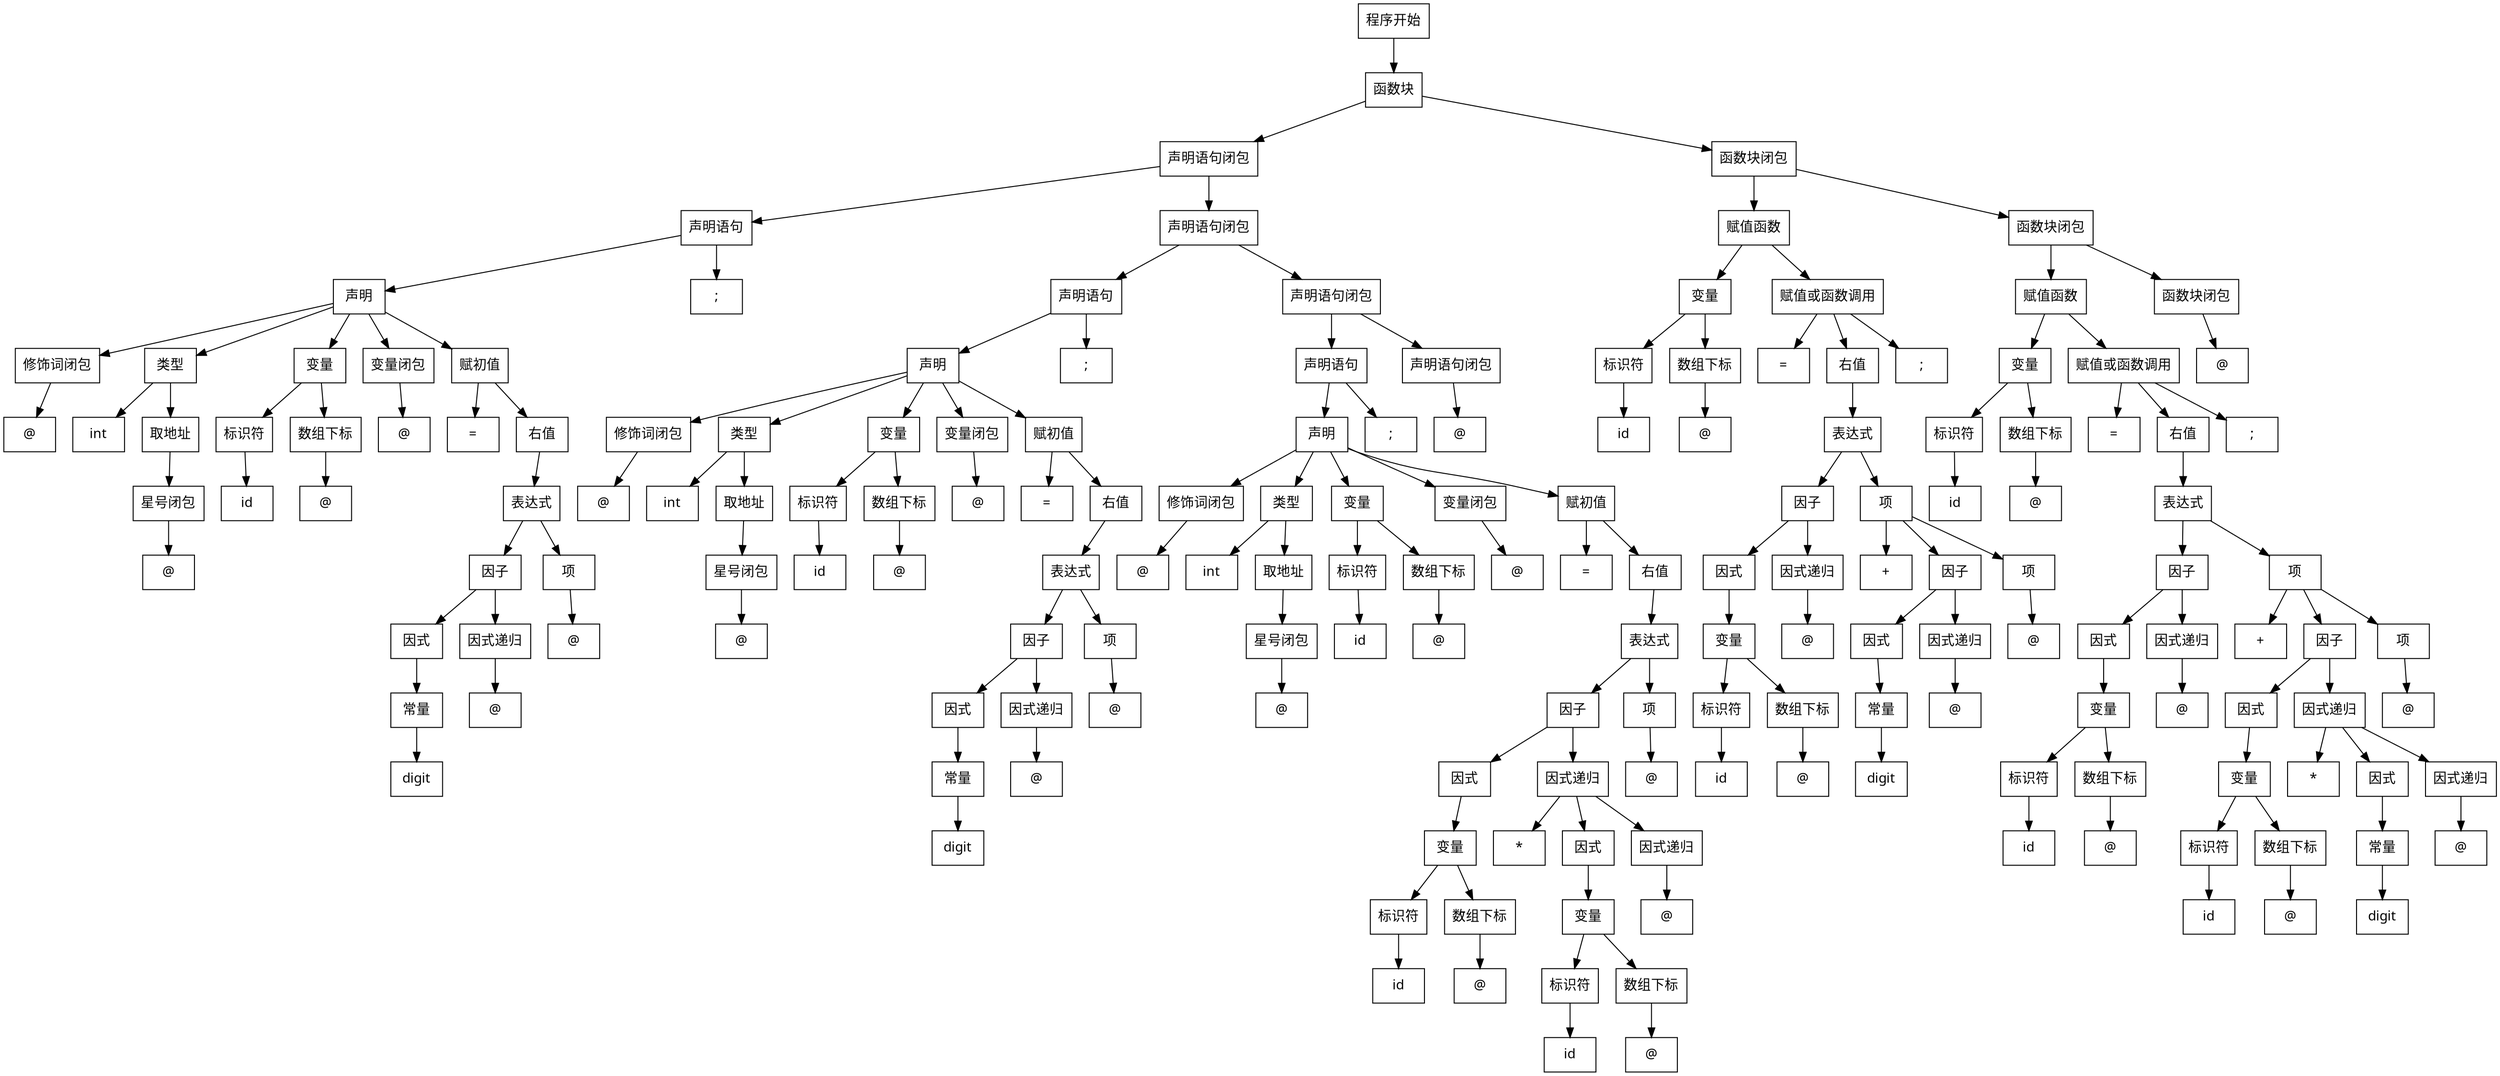 digraph grammar_tree {
edge [fontname="SimHei"];
node [shape=box, fontname="SimHei"];    "0" [label="程序开始"];
    "1" [label="函数块"];
    "2" [label="声明语句闭包"];
    "3" [label="声明语句"];
    "4" [label="声明"];
    "5" [label="修饰词闭包"];
    "6" [label="@"];
    "7" [label="类型"];
    "8" [label="int"];
    "9" [label="取地址"];
    "10" [label="星号闭包"];
    "11" [label="@"];
    "12" [label="变量"];
    "13" [label="标识符"];
    "14" [label="id"];
    "15" [label="数组下标"];
    "16" [label="@"];
    "17" [label="变量闭包"];
    "18" [label="@"];
    "19" [label="赋初值"];
    "20" [label="="];
    "21" [label="右值"];
    "22" [label="表达式"];
    "23" [label="因子"];
    "24" [label="因式"];
    "25" [label="常量"];
    "26" [label="digit"];
    "27" [label="因式递归"];
    "28" [label="@"];
    "29" [label="项"];
    "30" [label="@"];
    "31" [label=";"];
    "32" [label="声明语句闭包"];
    "33" [label="声明语句"];
    "34" [label="声明"];
    "35" [label="修饰词闭包"];
    "36" [label="@"];
    "37" [label="类型"];
    "38" [label="int"];
    "39" [label="取地址"];
    "40" [label="星号闭包"];
    "41" [label="@"];
    "42" [label="变量"];
    "43" [label="标识符"];
    "44" [label="id"];
    "45" [label="数组下标"];
    "46" [label="@"];
    "47" [label="变量闭包"];
    "48" [label="@"];
    "49" [label="赋初值"];
    "50" [label="="];
    "51" [label="右值"];
    "52" [label="表达式"];
    "53" [label="因子"];
    "54" [label="因式"];
    "55" [label="常量"];
    "56" [label="digit"];
    "57" [label="因式递归"];
    "58" [label="@"];
    "59" [label="项"];
    "60" [label="@"];
    "61" [label=";"];
    "62" [label="声明语句闭包"];
    "63" [label="声明语句"];
    "64" [label="声明"];
    "65" [label="修饰词闭包"];
    "66" [label="@"];
    "67" [label="类型"];
    "68" [label="int"];
    "69" [label="取地址"];
    "70" [label="星号闭包"];
    "71" [label="@"];
    "72" [label="变量"];
    "73" [label="标识符"];
    "74" [label="id"];
    "75" [label="数组下标"];
    "76" [label="@"];
    "77" [label="变量闭包"];
    "78" [label="@"];
    "79" [label="赋初值"];
    "80" [label="="];
    "81" [label="右值"];
    "82" [label="表达式"];
    "83" [label="因子"];
    "84" [label="因式"];
    "85" [label="变量"];
    "86" [label="标识符"];
    "87" [label="id"];
    "88" [label="数组下标"];
    "89" [label="@"];
    "90" [label="因式递归"];
    "91" [label="*"];
    "92" [label="因式"];
    "93" [label="变量"];
    "94" [label="标识符"];
    "95" [label="id"];
    "96" [label="数组下标"];
    "97" [label="@"];
    "98" [label="因式递归"];
    "99" [label="@"];
    "100" [label="项"];
    "101" [label="@"];
    "102" [label=";"];
    "103" [label="声明语句闭包"];
    "104" [label="@"];
    "105" [label="函数块闭包"];
    "106" [label="赋值函数"];
    "107" [label="变量"];
    "108" [label="标识符"];
    "109" [label="id"];
    "110" [label="数组下标"];
    "111" [label="@"];
    "112" [label="赋值或函数调用"];
    "113" [label="="];
    "114" [label="右值"];
    "115" [label="表达式"];
    "116" [label="因子"];
    "117" [label="因式"];
    "118" [label="变量"];
    "119" [label="标识符"];
    "120" [label="id"];
    "121" [label="数组下标"];
    "122" [label="@"];
    "123" [label="因式递归"];
    "124" [label="@"];
    "125" [label="项"];
    "126" [label="+"];
    "127" [label="因子"];
    "128" [label="因式"];
    "129" [label="常量"];
    "130" [label="digit"];
    "131" [label="因式递归"];
    "132" [label="@"];
    "133" [label="项"];
    "134" [label="@"];
    "135" [label=";"];
    "136" [label="函数块闭包"];
    "137" [label="赋值函数"];
    "138" [label="变量"];
    "139" [label="标识符"];
    "140" [label="id"];
    "141" [label="数组下标"];
    "142" [label="@"];
    "143" [label="赋值或函数调用"];
    "144" [label="="];
    "145" [label="右值"];
    "146" [label="表达式"];
    "147" [label="因子"];
    "148" [label="因式"];
    "149" [label="变量"];
    "150" [label="标识符"];
    "151" [label="id"];
    "152" [label="数组下标"];
    "153" [label="@"];
    "154" [label="因式递归"];
    "155" [label="@"];
    "156" [label="项"];
    "157" [label="+"];
    "158" [label="因子"];
    "159" [label="因式"];
    "160" [label="变量"];
    "161" [label="标识符"];
    "162" [label="id"];
    "163" [label="数组下标"];
    "164" [label="@"];
    "165" [label="因式递归"];
    "166" [label="*"];
    "167" [label="因式"];
    "168" [label="常量"];
    "169" [label="digit"];
    "170" [label="因式递归"];
    "171" [label="@"];
    "172" [label="项"];
    "173" [label="@"];
    "174" [label=";"];
    "175" [label="函数块闭包"];
    "176" [label="@"];
    "0" -> "1";
    "1" -> "2";
    "2" -> "3";
    "3" -> "4";
    "4" -> "5";
    "5" -> "6";
    "4" -> "7";
    "7" -> "8";
    "7" -> "9";
    "9" -> "10";
    "10" -> "11";
    "4" -> "12";
    "12" -> "13";
    "13" -> "14";
    "12" -> "15";
    "15" -> "16";
    "4" -> "17";
    "17" -> "18";
    "4" -> "19";
    "19" -> "20";
    "19" -> "21";
    "21" -> "22";
    "22" -> "23";
    "23" -> "24";
    "24" -> "25";
    "25" -> "26";
    "23" -> "27";
    "27" -> "28";
    "22" -> "29";
    "29" -> "30";
    "3" -> "31";
    "2" -> "32";
    "32" -> "33";
    "33" -> "34";
    "34" -> "35";
    "35" -> "36";
    "34" -> "37";
    "37" -> "38";
    "37" -> "39";
    "39" -> "40";
    "40" -> "41";
    "34" -> "42";
    "42" -> "43";
    "43" -> "44";
    "42" -> "45";
    "45" -> "46";
    "34" -> "47";
    "47" -> "48";
    "34" -> "49";
    "49" -> "50";
    "49" -> "51";
    "51" -> "52";
    "52" -> "53";
    "53" -> "54";
    "54" -> "55";
    "55" -> "56";
    "53" -> "57";
    "57" -> "58";
    "52" -> "59";
    "59" -> "60";
    "33" -> "61";
    "32" -> "62";
    "62" -> "63";
    "63" -> "64";
    "64" -> "65";
    "65" -> "66";
    "64" -> "67";
    "67" -> "68";
    "67" -> "69";
    "69" -> "70";
    "70" -> "71";
    "64" -> "72";
    "72" -> "73";
    "73" -> "74";
    "72" -> "75";
    "75" -> "76";
    "64" -> "77";
    "77" -> "78";
    "64" -> "79";
    "79" -> "80";
    "79" -> "81";
    "81" -> "82";
    "82" -> "83";
    "83" -> "84";
    "84" -> "85";
    "85" -> "86";
    "86" -> "87";
    "85" -> "88";
    "88" -> "89";
    "83" -> "90";
    "90" -> "91";
    "90" -> "92";
    "92" -> "93";
    "93" -> "94";
    "94" -> "95";
    "93" -> "96";
    "96" -> "97";
    "90" -> "98";
    "98" -> "99";
    "82" -> "100";
    "100" -> "101";
    "63" -> "102";
    "62" -> "103";
    "103" -> "104";
    "1" -> "105";
    "105" -> "106";
    "106" -> "107";
    "107" -> "108";
    "108" -> "109";
    "107" -> "110";
    "110" -> "111";
    "106" -> "112";
    "112" -> "113";
    "112" -> "114";
    "114" -> "115";
    "115" -> "116";
    "116" -> "117";
    "117" -> "118";
    "118" -> "119";
    "119" -> "120";
    "118" -> "121";
    "121" -> "122";
    "116" -> "123";
    "123" -> "124";
    "115" -> "125";
    "125" -> "126";
    "125" -> "127";
    "127" -> "128";
    "128" -> "129";
    "129" -> "130";
    "127" -> "131";
    "131" -> "132";
    "125" -> "133";
    "133" -> "134";
    "112" -> "135";
    "105" -> "136";
    "136" -> "137";
    "137" -> "138";
    "138" -> "139";
    "139" -> "140";
    "138" -> "141";
    "141" -> "142";
    "137" -> "143";
    "143" -> "144";
    "143" -> "145";
    "145" -> "146";
    "146" -> "147";
    "147" -> "148";
    "148" -> "149";
    "149" -> "150";
    "150" -> "151";
    "149" -> "152";
    "152" -> "153";
    "147" -> "154";
    "154" -> "155";
    "146" -> "156";
    "156" -> "157";
    "156" -> "158";
    "158" -> "159";
    "159" -> "160";
    "160" -> "161";
    "161" -> "162";
    "160" -> "163";
    "163" -> "164";
    "158" -> "165";
    "165" -> "166";
    "165" -> "167";
    "167" -> "168";
    "168" -> "169";
    "165" -> "170";
    "170" -> "171";
    "156" -> "172";
    "172" -> "173";
    "143" -> "174";
    "136" -> "175";
    "175" -> "176";
}